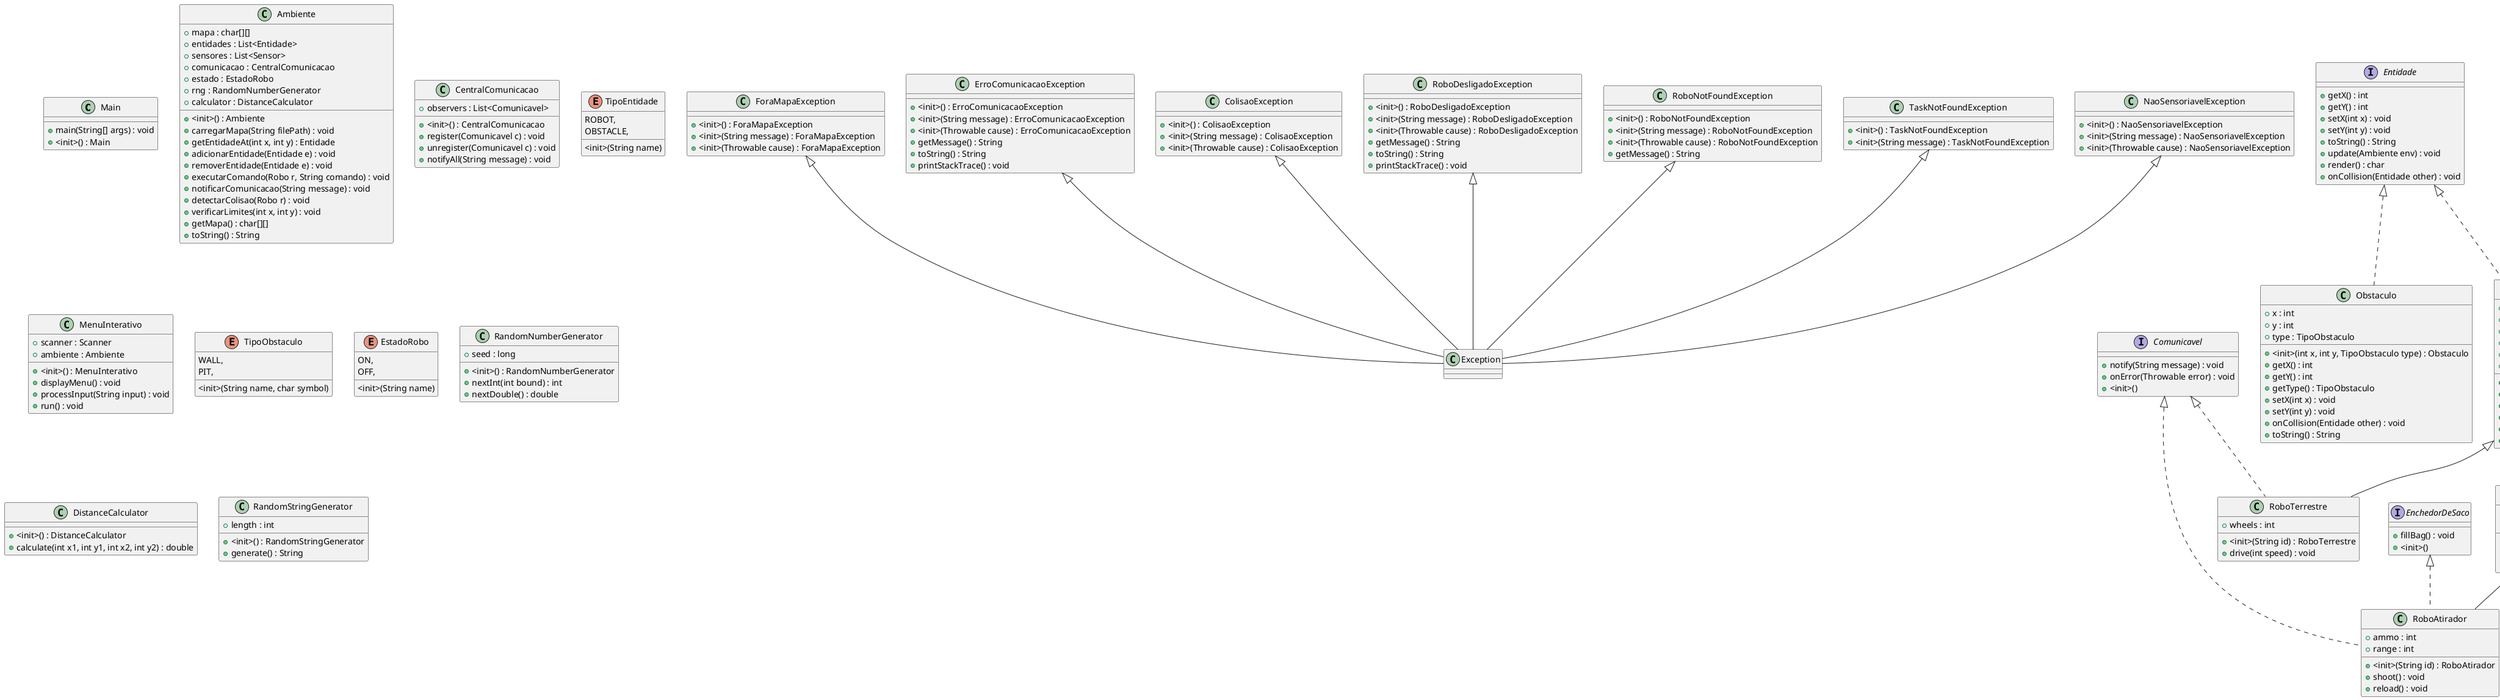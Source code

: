 @startuml

' Classes, interfaces, enums, and exceptions with attributes and methods

class Main {
    + main(String[] args) : void
    + <init>() : Main
}

class ForaMapaException {
    + <init>() : ForaMapaException
    + <init>(String message) : ForaMapaException
    + <init>(Throwable cause) : ForaMapaException
}

class Ambiente {
    + mapa : char[][]
    + entidades : List<Entidade>
    + sensores : List<Sensor>
    + comunicacao : CentralComunicacao
    + estado : EstadoRobo
    + rng : RandomNumberGenerator
    + calculator : DistanceCalculator
    + <init>() : Ambiente
    + carregarMapa(String filePath) : void
    + getEntidadeAt(int x, int y) : Entidade
    + adicionarEntidade(Entidade e) : void
    + removerEntidade(Entidade e) : void
    + executarComando(Robo r, String comando) : void
    + notificarComunicacao(String message) : void
    + detectarColisao(Robo r) : void
    + verificarLimites(int x, int y) : void
    + getMapa() : char[][]
    + toString() : String
}

class CentralComunicacao {
    + observers : List<Comunicavel>
    + <init>() : CentralComunicacao
    + register(Comunicavel c) : void
    + unregister(Comunicavel c) : void
    + notifyAll(String message) : void
}

interface Comunicavel {
    + notify(String message) : void
    + onError(Throwable error) : void
    + <init>()
}

class ErroComunicacaoException {
    + <init>() : ErroComunicacaoException
    + <init>(String message) : ErroComunicacaoException
    + <init>(Throwable cause) : ErroComunicacaoException
    + getMessage() : String
    + toString() : String
    + printStackTrace() : void
}

enum TipoEntidade {
    ROBOT,
    OBSTACLE,
    <init>(String name)
}

interface Entidade {
    + getX() : int
    + getY() : int
    + setX(int x) : void
    + setY(int y) : void
    + toString() : String
    + update(Ambiente env) : void
    + render() : char
    + onCollision(Entidade other) : void
}

class MenuInterativo {
    + scanner : Scanner
    + ambiente : Ambiente
    + <init>() : MenuInterativo
    + displayMenu() : void
    + processInput(String input) : void
    + run() : void
}

class ColisaoException {
    + <init>() : ColisaoException
    + <init>(String message) : ColisaoException
    + <init>(Throwable cause) : ColisaoException
}

enum TipoObstaculo {
    WALL,
    PIT,
    <init>(String name, char symbol)
}

class Obstaculo {
    + x : int
    + y : int
    + type : TipoObstaculo
    + <init>(int x, int y, TipoObstaculo type) : Obstaculo
    + getX() : int
    + getY() : int
    + getType() : TipoObstaculo
    + setX(int x) : void
    + setY(int y) : void
    + onCollision(Entidade other) : void
    + toString() : String
}

enum EstadoRobo {
    ON,
    OFF,
    <init>(String name)
}

class RoboDesligadoException {
    + <init>() : RoboDesligadoException
    + <init>(String message) : RoboDesligadoException
    + <init>(Throwable cause) : RoboDesligadoException
    + getMessage() : String
    + toString() : String
    + printStackTrace() : void
}

interface Explodidor {
    + explode() : void
    + <init>()
}

interface EnchedorDeSaco {
    + fillBag() : void
    + <init>()
}

interface Ladrao {
    + steal() : void
    + onDetect(Robo r) : void
    + getLoot() : List<Object>
}

class RoboNotFoundException {
    + <init>() : RoboNotFoundException
    + <init>(String message) : RoboNotFoundException
    + <init>(Throwable cause) : RoboNotFoundException
    + getMessage() : String
}

class TaskNotFoundException {
    + <init>() : TaskNotFoundException
    + <init>(String message) : TaskNotFoundException
}

class Robo {
    + id : String
    + x : int
    + y : int
    + battery : int
    + status : EstadoRobo
    + tasks : List<String>
    + <init>(String id) : Robo
    + move(int dx, int dy) : void
    + performTask(String task) : void
    + recharge() : void
    + shutdown() : void
    + toString() : String
}

class RoboAereo {
    + altitude : int
    + maxAltitude : int
    + <init>(String id) : RoboAereo
    + ascend(int amount) : void
    + descend(int amount) : void
}

class RoboTerrestre {
    + wheels : int
    + <init>(String id) : RoboTerrestre
    + drive(int speed) : void
}

class RoboAleatorio {
    + strategy : RandomStringGenerator
    + <init>(String id) : RoboAleatorio
    + chooseRandomMove() : void
}

class RoboAtirador {
    + ammo : int
    + range : int
    + <init>(String id) : RoboAtirador
    + shoot() : void
    + reload() : void
}

class Sensor {
    + range : double
    + active : boolean
    + <init>() : Sensor
    + sense(Ambiente env) : void
}

class SensorProximidade {
    + <init>() : SensorProximidade
    + sense(Ambiente env) : void
}

class SensorUmidade {
    + <init>() : SensorUmidade
    + sense(Ambiente env) : void
}

interface Sensoreavel {
    + sense() : Object
    + calibrate() : void
}

class NaoSensoriavelException {
    + <init>() : NaoSensoriavelException
    + <init>(String message) : NaoSensoriavelException
    + <init>(Throwable cause) : NaoSensoriavelException
}

class RandomNumberGenerator {
    + seed : long
    + <init>() : RandomNumberGenerator
    + nextInt(int bound) : int
    + nextDouble() : double
}

class DistanceCalculator {
    + <init>() : DistanceCalculator
    + calculate(int x1, int y1, int x2, int y2) : double
}

class RandomStringGenerator {
    + length : int
    + <init>() : RandomStringGenerator
    + generate() : String
}

' Inheritance and implementation
Entidade <|.. Obstaculo
Entidade <|.. Robo
Robo <|-- RoboAereo
Robo <|-- RoboTerrestre
RoboAereo <|-- RoboAleatorio
RoboAereo <|-- RoboAtirador
ForaMapaException <|-- Exception
ErroComunicacaoException <|-- Exception
ColisaoException <|-- Exception
RoboDesligadoException <|-- Exception
RoboNotFoundException <|-- Exception
TaskNotFoundException <|-- Exception
NaoSensoriavelException <|-- Exception
Comunicavel <|.. RoboTerrestre
Comunicavel <|.. RoboAtirador
Explodidor <|.. RoboAleatorio
EnchedorDeSaco <|.. RoboAtirador
Ladrao <|.. Robo
Sensoreavel <|.. Sensor
Sensor <|-- SensorProximidade
Sensor <|-- SensorUmidade
@enduml
